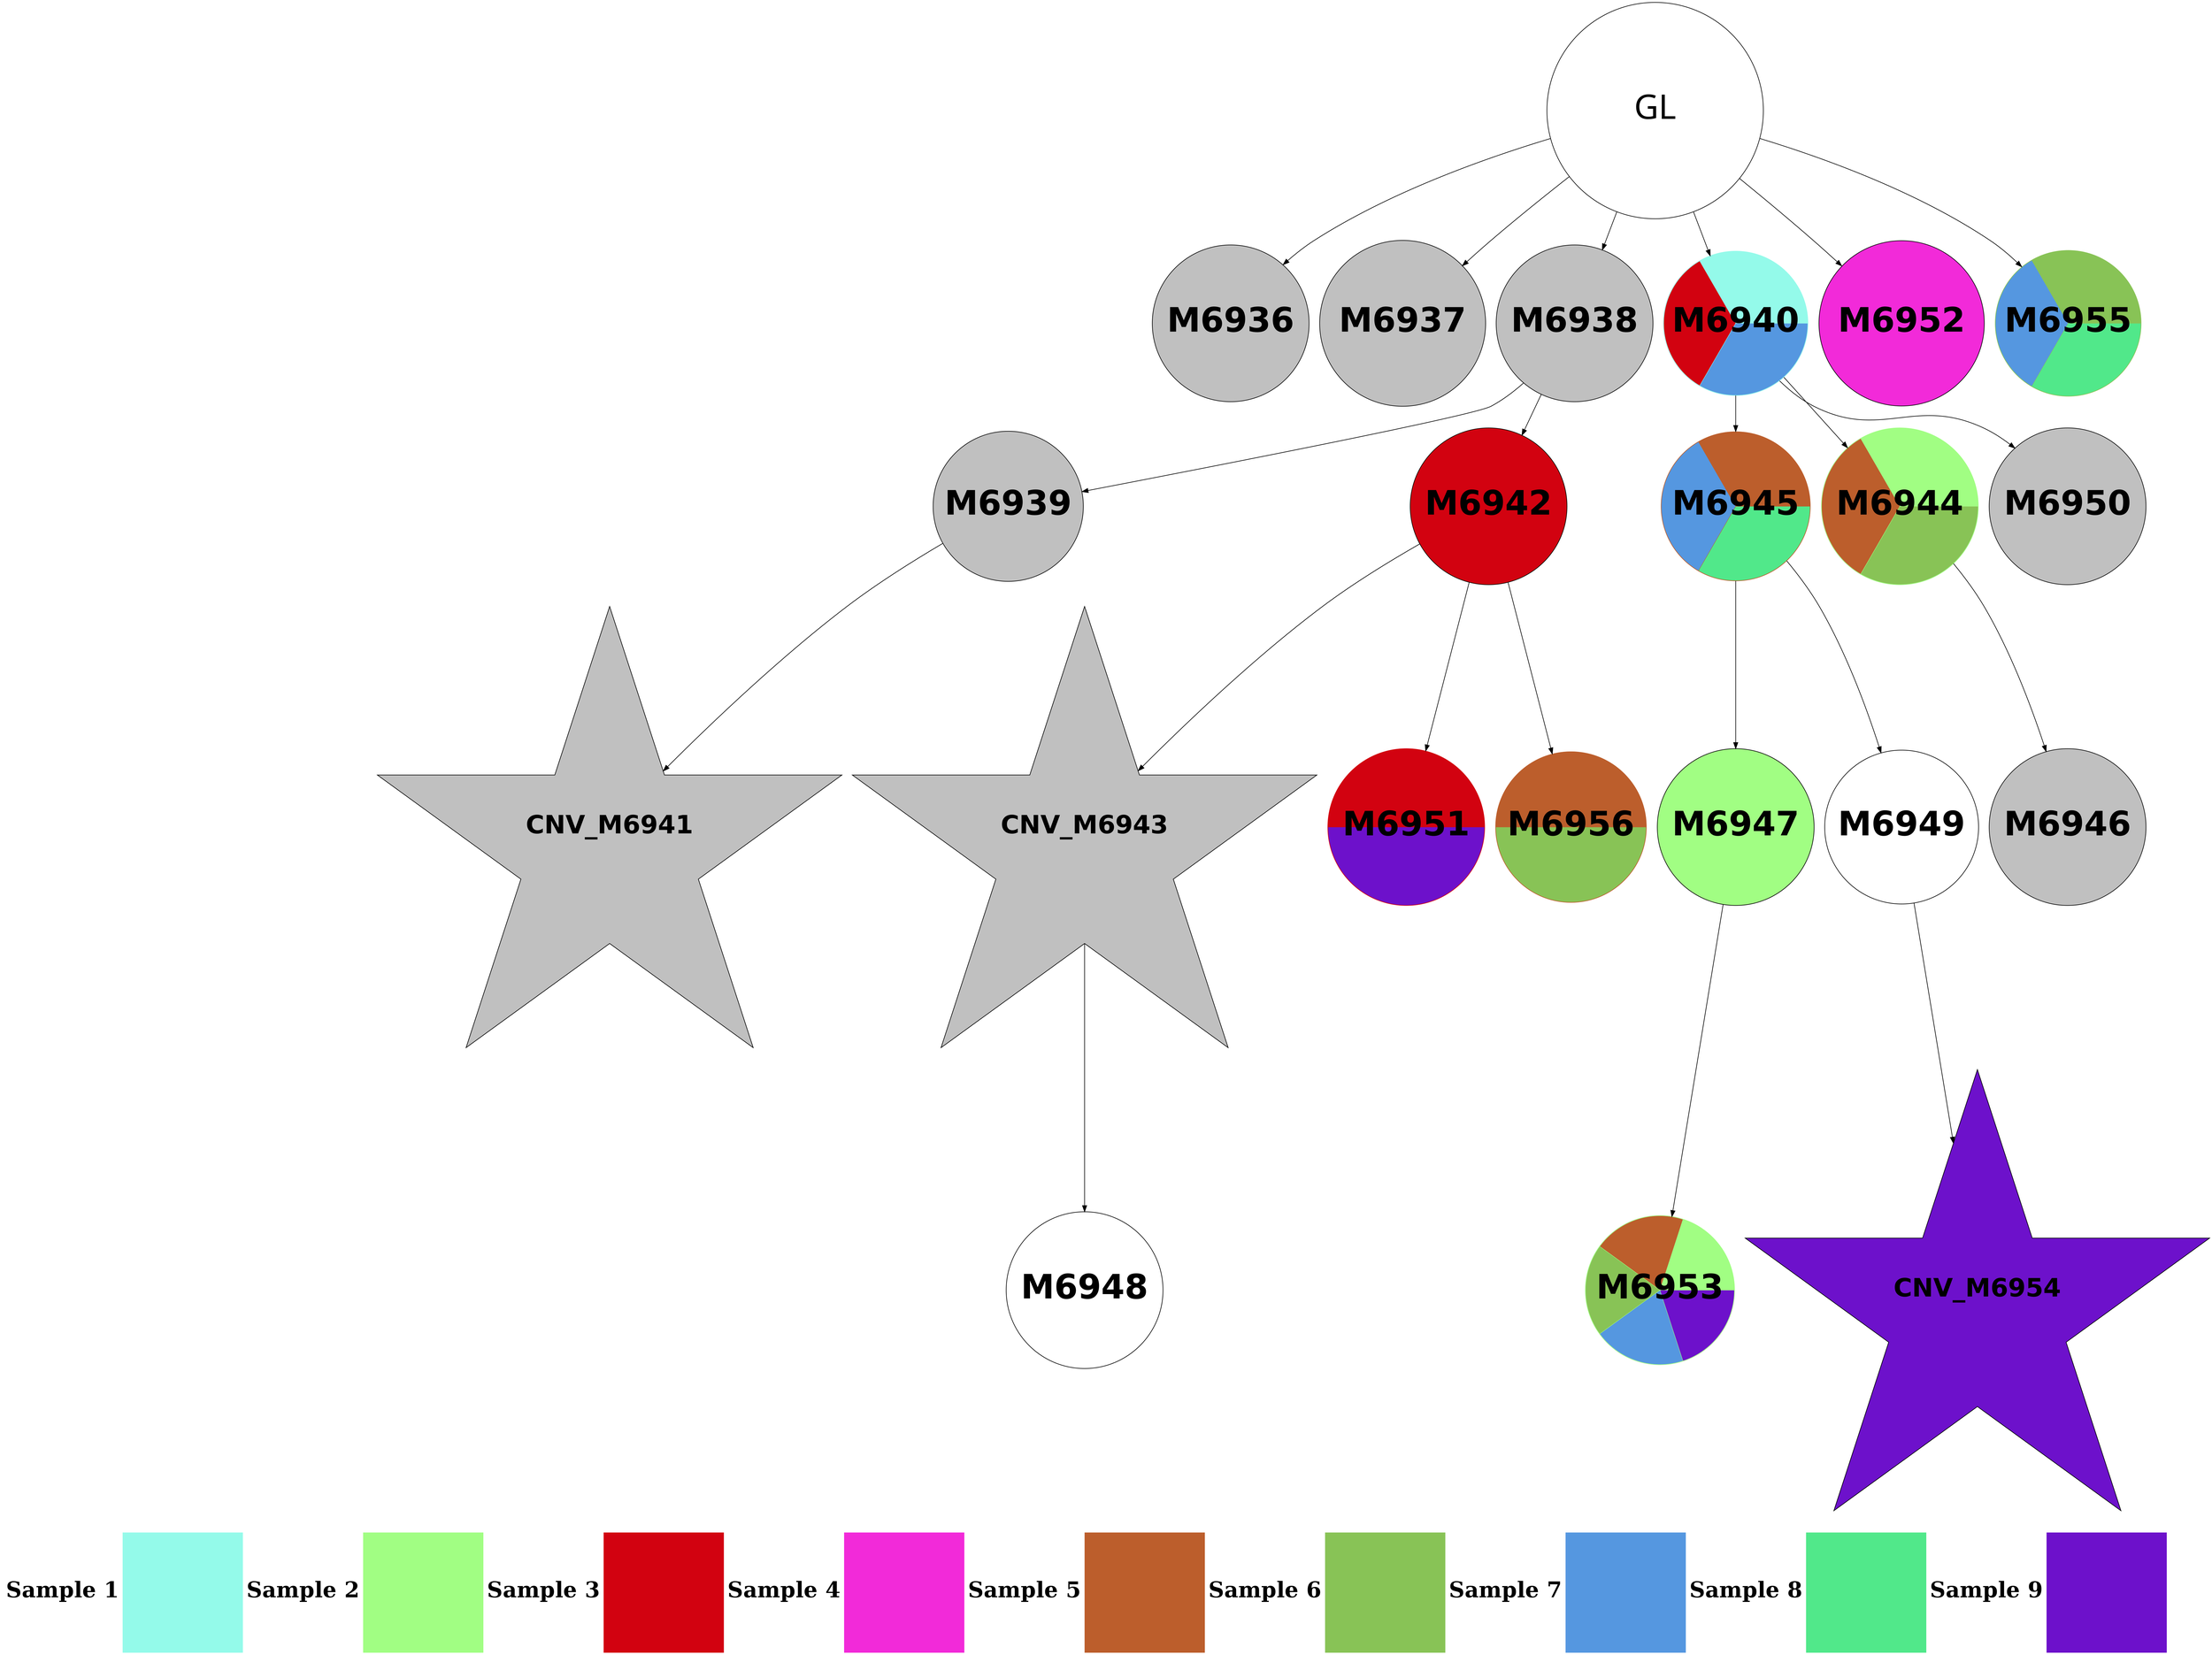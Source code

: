 digraph G { 
rankdir=TB;
6976 -> 6978;
6976 -> 6980;
6978 -> 6984;
6980 -> 6985;
6966 -> 6967;
6966 -> 6968;
6966 -> 6969;
6966 -> 6971;
6966 -> 6983;
6966 -> 6986;
6969 -> 6970;
6969 -> 6973;
6970 -> 6972;
6971 -> 6975;
6971 -> 6976;
6971 -> 6981;
6973 -> 6974;
6973 -> 6982;
6973 -> 6987;
6974 -> 6979;
6975 -> 6977;
6972 [shape=star style=filled fillcolor=grey fontname="helvetica-bold" fontsize=42 label="CNV_M6941"];
6967 [shape=circle style=filled fillcolor=grey fontname="helvetica-bold" fontsize=56 label="M6936" width=0.86 height=2 ];
6982 [shape=circle style=wedged color="#d20210:#6d11cb" fontname="helvetica-bold" fontsize=56 label="M6951" width=1.79 height=2 ];
6984 [shape=circle style=wedged color="#a1fe83:#bc5e2c:#88c356:#5597e0:#6d11cb" fontname="helvetica-bold" fontsize=56 label="M6953" width=3.45 height=2 ];
6968 [shape=circle style=filled fillcolor=grey fontname="helvetica-bold" fontsize=56 label="M6937" width=3.84 height=2 ];
6981 [shape=circle style=filled fillcolor=grey fontname="helvetica-bold" fontsize=56 label="M6950" width=0.24 height=2 ];
6985 [shape=star style=filled fillcolor="#6d11cb" fontname="helvetica-bold" fontsize=42 label="CNV_M6954"];
6977 [shape=circle style=filled fillcolor=grey fontname="helvetica-bold" fontsize=56 label="M6946" width=0.41 height=2 ];
6980 [shape=circle style=filled fillcolor=white fontname="helvetica-bold" fontsize=56 label="M6949" width=2.14 height=2 ];
6979 [shape=circle style=filled fillcolor=white fontname="helvetica-bold" fontsize=56 label="M6948" width=1.39 height=2 ];
6966 [label="GL" fontname="arial-bold" fontsize=56 width=5 height=5];
6983 [shape=circle style=filled fillcolor="#f22ad9" fontname="helvetica-bold" fontsize=56 label="M6952" width=3.82 height=2 ];
6969 [shape=circle style=filled fillcolor=grey fontname="helvetica-bold" fontsize=56 label="M6938" width=0.25 height=2 ];
6971 [shape=circle style=wedged color="#94faea:#d20210:#5597e0" fontname="helvetica-bold" fontsize=56 label="M6940" width=3.34 height=2 ];
6976 [shape=circle style=wedged color="#bc5e2c:#5597e0:#51e88a" fontname="helvetica-bold" fontsize=56 label="M6945" width=2.44 height=2 ];
6978 [shape=circle style=filled fillcolor="#a1fe83" fontname="helvetica-bold" fontsize=56 label="M6947" width=0.22 height=2 ];
6975 [shape=circle style=wedged color="#a1fe83:#bc5e2c:#88c356" fontname="helvetica-bold" fontsize=56 label="M6944" width=0.73 height=2 ];
6987 [shape=circle style=wedged color="#bc5e2c:#88c356" fontname="helvetica-bold" fontsize=56 label="M6956" width=2.34 height=2 ];
6986 [shape=circle style=wedged color="#88c356:#5597e0:#51e88a" fontname="helvetica-bold" fontsize=56 label="M6955" width=2.84 height=2 ];
6974 [shape=star style=filled fillcolor=grey fontname="helvetica-bold" fontsize=42 label="CNV_M6943"];
6973 [shape=circle style=filled fillcolor="#d20210" fontname="helvetica-bold" fontsize=56 label="M6942" width=0.57 height=2 ];
6970 [shape=circle style=filled fillcolor=grey fontname="helvetica-bold" fontsize=56 label="M6939" width=2.37 height=2 ];
{rank=sink;
Legend[shape=none, margin=0, label=<<TABLE border="0" cellborder="0" cellspacing="0"> 
<TR><TD width="200" height="200" colspan="1"><FONT POINT-SIZE="36.0"><B>Sample 1</B></FONT></TD><TD width="200" height="200" colspan="1" BGCOLOR="#94faea"></TD>
<TD width="200" height="200" colspan="1"><FONT POINT-SIZE="36.0"><B>Sample 2</B></FONT></TD><TD width="200" height="200" colspan="1" BGCOLOR="#a1fe83"></TD>
<TD width="200" height="200" colspan="1"><FONT POINT-SIZE="36.0"><B>Sample 3</B></FONT></TD><TD width="200" height="200" colspan="1" BGCOLOR="#d20210"></TD>
<TD width="200" height="200" colspan="1"><FONT POINT-SIZE="36.0"><B>Sample 4</B></FONT></TD><TD width="200" height="200" colspan="1" BGCOLOR="#f22ad9"></TD>
<TD width="200" height="200" colspan="1"><FONT POINT-SIZE="36.0"><B>Sample 5</B></FONT></TD><TD width="200" height="200" colspan="1" BGCOLOR="#bc5e2c"></TD>
<TD width="200" height="200" colspan="1"><FONT POINT-SIZE="36.0"><B>Sample 6</B></FONT></TD><TD width="200" height="200" colspan="1" BGCOLOR="#88c356"></TD>
<TD width="200" height="200" colspan="1"><FONT POINT-SIZE="36.0"><B>Sample 7</B></FONT></TD><TD width="200" height="200" colspan="1" BGCOLOR="#5597e0"></TD>
<TD width="200" height="200" colspan="1"><FONT POINT-SIZE="36.0"><B>Sample 8</B></FONT></TD><TD width="200" height="200" colspan="1" BGCOLOR="#51e88a"></TD>
<TD width="200" height="200" colspan="1"><FONT POINT-SIZE="36.0"><B>Sample 9</B></FONT></TD><TD width="200" height="200" colspan="1" BGCOLOR="#6d11cb"></TD>
</TR></TABLE>>];
} 
}
